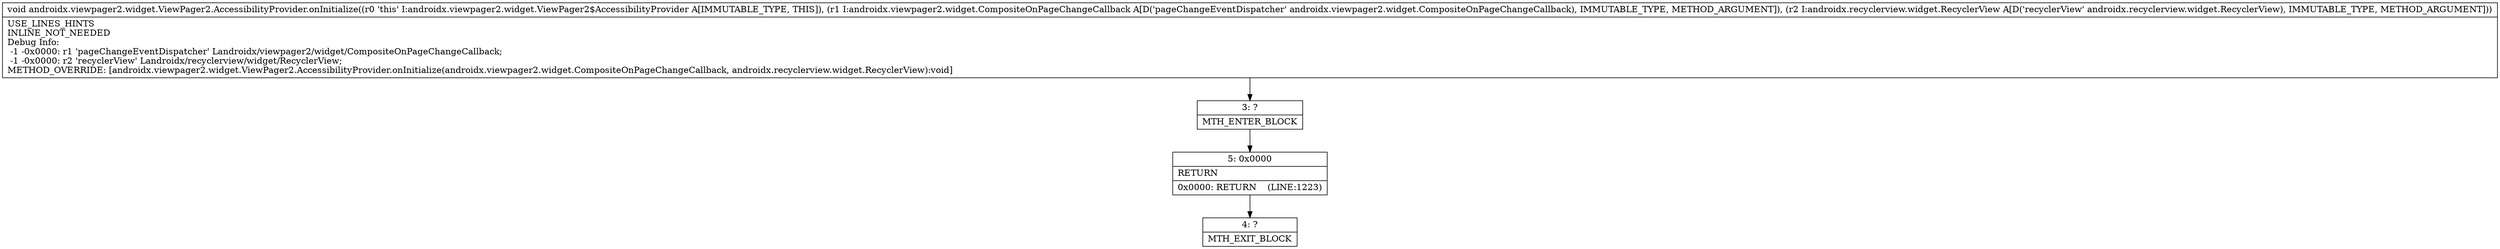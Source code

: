 digraph "CFG forandroidx.viewpager2.widget.ViewPager2.AccessibilityProvider.onInitialize(Landroidx\/viewpager2\/widget\/CompositeOnPageChangeCallback;Landroidx\/recyclerview\/widget\/RecyclerView;)V" {
Node_3 [shape=record,label="{3\:\ ?|MTH_ENTER_BLOCK\l}"];
Node_5 [shape=record,label="{5\:\ 0x0000|RETURN\l|0x0000: RETURN    (LINE:1223)\l}"];
Node_4 [shape=record,label="{4\:\ ?|MTH_EXIT_BLOCK\l}"];
MethodNode[shape=record,label="{void androidx.viewpager2.widget.ViewPager2.AccessibilityProvider.onInitialize((r0 'this' I:androidx.viewpager2.widget.ViewPager2$AccessibilityProvider A[IMMUTABLE_TYPE, THIS]), (r1 I:androidx.viewpager2.widget.CompositeOnPageChangeCallback A[D('pageChangeEventDispatcher' androidx.viewpager2.widget.CompositeOnPageChangeCallback), IMMUTABLE_TYPE, METHOD_ARGUMENT]), (r2 I:androidx.recyclerview.widget.RecyclerView A[D('recyclerView' androidx.recyclerview.widget.RecyclerView), IMMUTABLE_TYPE, METHOD_ARGUMENT]))  | USE_LINES_HINTS\lINLINE_NOT_NEEDED\lDebug Info:\l  \-1 \-0x0000: r1 'pageChangeEventDispatcher' Landroidx\/viewpager2\/widget\/CompositeOnPageChangeCallback;\l  \-1 \-0x0000: r2 'recyclerView' Landroidx\/recyclerview\/widget\/RecyclerView;\lMETHOD_OVERRIDE: [androidx.viewpager2.widget.ViewPager2.AccessibilityProvider.onInitialize(androidx.viewpager2.widget.CompositeOnPageChangeCallback, androidx.recyclerview.widget.RecyclerView):void]\l}"];
MethodNode -> Node_3;Node_3 -> Node_5;
Node_5 -> Node_4;
}

